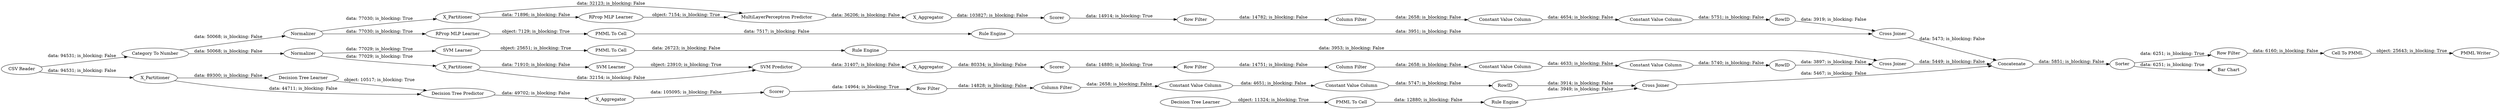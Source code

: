 digraph {
	"-3467475974308252716_52" [label=Sorter]
	"-3467475974308252716_61" [label="PMML Writer"]
	"-3467475974308252716_2" [label="Category To Number"]
	"-5497445304223979856_39" [label=Normalizer]
	"-3917086793711908401_292" [label="Constant Value Column"]
	"-3679320903106161884_39" [label=Scorer]
	"2858927908255714181_22" [label="PMML To Cell"]
	"-3014560453463621166_290" [label="Constant Value Column"]
	"-3679320903106161884_7" [label=X_Aggregator]
	"-3014560453463621166_293" [label=RowID]
	"-3917086793711908401_9" [label="Row Filter"]
	"-3014560453463621166_294" [label="Column Filter"]
	"-5497445304223979856_7" [label=X_Aggregator]
	"-5497445304223979856_2" [label=X_Partitioner]
	"-3014560453463621166_9" [label="Row Filter"]
	"-6643549244156605202_31" [label="SVM Learner"]
	"9169584525017946332_34" [label="PMML To Cell"]
	"-3467475974308252716_53" [label="Row Filter"]
	"-3917086793711908401_294" [label="Column Filter"]
	"-6643549244156605202_39" [label="Cross Joiner"]
	"-3467475974308252716_1" [label="CSV Reader"]
	"1859738886206706858_28" [label="PMML To Cell"]
	"-3467475974308252716_60" [label=Concatenate]
	"-5497445304223979856_32" [label="MultiLayerPerceptron Predictor"]
	"-3917086793711908401_293" [label=RowID]
	"9169584525017946332_33" [label="SVM Learner"]
	"-7604974222054092334_293" [label=RowID]
	"9169584525017946332_35" [label="Rule Engine"]
	"-6643549244156605202_32" [label="SVM Predictor"]
	"-6643549244156605202_7" [label=X_Aggregator]
	"-5497445304223979856_38" [label="Cross Joiner"]
	"-6643549244156605202_41" [label=Scorer]
	"-3467475974308252716_54" [label="Cell To PMML"]
	"-3679320903106161884_38" [label="Cross Joiner"]
	"-6643549244156605202_2" [label=X_Partitioner]
	"-3679320903106161884_2" [label=X_Partitioner]
	"-3014560453463621166_292" [label="Constant Value Column"]
	"-7604974222054092334_290" [label="Constant Value Column"]
	"-3679320903106161884_31" [label="Decision Tree Learner"]
	"-3467475974308252716_62" [label="Bar Chart"]
	"2858927908255714181_34" [label="Rule Engine"]
	"-7604974222054092334_292" [label="Constant Value Column"]
	"-7604974222054092334_9" [label="Row Filter"]
	"-3679320903106161884_32" [label="Decision Tree Predictor"]
	"2858927908255714181_35" [label="RProp MLP Learner"]
	"-3917086793711908401_290" [label="Constant Value Column"]
	"-7604974222054092334_294" [label="Column Filter"]
	"1859738886206706858_33" [label="Decision Tree Learner"]
	"-6643549244156605202_40" [label=Normalizer]
	"1859738886206706858_34" [label="Rule Engine"]
	"-5497445304223979856_31" [label="RProp MLP Learner"]
	"-5497445304223979856_40" [label=Scorer]
	"-6643549244156605202_7" -> "-6643549244156605202_41" [label="data: 80334; is_blocking: False"]
	"-3014560453463621166_9" -> "-3014560453463621166_294" [label="data: 14751; is_blocking: False"]
	"1859738886206706858_28" -> "1859738886206706858_34" [label="data: 12880; is_blocking: False"]
	"9169584525017946332_34" -> "9169584525017946332_35" [label="data: 26723; is_blocking: False"]
	"-5497445304223979856_7" -> "-5497445304223979856_40" [label="data: 103827; is_blocking: False"]
	"9169584525017946332_33" -> "9169584525017946332_34" [label="object: 25651; is_blocking: True"]
	"-3467475974308252716_2" -> "-5497445304223979856_39" [label="data: 50068; is_blocking: False"]
	"-6643549244156605202_40" -> "-6643549244156605202_2" [label="data: 77029; is_blocking: True"]
	"-7604974222054092334_294" -> "-7604974222054092334_290" [label="data: 2658; is_blocking: False"]
	"2858927908255714181_35" -> "2858927908255714181_22" [label="object: 7129; is_blocking: True"]
	"-3917086793711908401_292" -> "-3917086793711908401_293" [label="data: 5751; is_blocking: False"]
	"-3679320903106161884_2" -> "-3679320903106161884_32" [label="data: 44711; is_blocking: False"]
	"-3467475974308252716_53" -> "-3467475974308252716_54" [label="data: 6160; is_blocking: False"]
	"-5497445304223979856_2" -> "-5497445304223979856_32" [label="data: 32123; is_blocking: False"]
	"-3014560453463621166_294" -> "-3014560453463621166_290" [label="data: 2658; is_blocking: False"]
	"-7604974222054092334_290" -> "-7604974222054092334_292" [label="data: 4651; is_blocking: False"]
	"-7604974222054092334_9" -> "-7604974222054092334_294" [label="data: 14828; is_blocking: False"]
	"-3679320903106161884_38" -> "-3467475974308252716_60" [label="data: 5467; is_blocking: False"]
	"-3679320903106161884_39" -> "-7604974222054092334_9" [label="data: 14964; is_blocking: True"]
	"-3679320903106161884_31" -> "-3679320903106161884_32" [label="object: 10517; is_blocking: True"]
	"2858927908255714181_34" -> "-5497445304223979856_38" [label="data: 3951; is_blocking: False"]
	"-3014560453463621166_292" -> "-3014560453463621166_293" [label="data: 5740; is_blocking: False"]
	"-3917086793711908401_9" -> "-3917086793711908401_294" [label="data: 14782; is_blocking: False"]
	"-3467475974308252716_60" -> "-3467475974308252716_52" [label="data: 5851; is_blocking: False"]
	"-6643549244156605202_2" -> "-6643549244156605202_31" [label="data: 71910; is_blocking: False"]
	"-3467475974308252716_1" -> "-3467475974308252716_2" [label="data: 94531; is_blocking: False"]
	"-6643549244156605202_31" -> "-6643549244156605202_32" [label="object: 23910; is_blocking: True"]
	"9169584525017946332_35" -> "-6643549244156605202_39" [label="data: 3953; is_blocking: False"]
	"-6643549244156605202_39" -> "-3467475974308252716_60" [label="data: 5449; is_blocking: False"]
	"-5497445304223979856_40" -> "-3917086793711908401_9" [label="data: 14914; is_blocking: True"]
	"-5497445304223979856_32" -> "-5497445304223979856_7" [label="data: 36206; is_blocking: False"]
	"-7604974222054092334_292" -> "-7604974222054092334_293" [label="data: 5747; is_blocking: False"]
	"-3917086793711908401_293" -> "-5497445304223979856_38" [label="data: 3919; is_blocking: False"]
	"-3014560453463621166_293" -> "-6643549244156605202_39" [label="data: 3897; is_blocking: False"]
	"-3467475974308252716_52" -> "-3467475974308252716_62" [label="data: 6251; is_blocking: True"]
	"-3467475974308252716_52" -> "-3467475974308252716_53" [label="data: 6251; is_blocking: True"]
	"-6643549244156605202_41" -> "-3014560453463621166_9" [label="data: 14880; is_blocking: True"]
	"-3679320903106161884_2" -> "-3679320903106161884_31" [label="data: 89300; is_blocking: False"]
	"2858927908255714181_22" -> "2858927908255714181_34" [label="data: 7517; is_blocking: False"]
	"-3917086793711908401_294" -> "-3917086793711908401_290" [label="data: 2658; is_blocking: False"]
	"-6643549244156605202_40" -> "9169584525017946332_33" [label="data: 77029; is_blocking: True"]
	"-5497445304223979856_2" -> "-5497445304223979856_31" [label="data: 71896; is_blocking: False"]
	"1859738886206706858_34" -> "-3679320903106161884_38" [label="data: 3949; is_blocking: False"]
	"-3679320903106161884_7" -> "-3679320903106161884_39" [label="data: 105095; is_blocking: False"]
	"-3679320903106161884_32" -> "-3679320903106161884_7" [label="data: 49702; is_blocking: False"]
	"-5497445304223979856_39" -> "2858927908255714181_35" [label="data: 77030; is_blocking: True"]
	"-5497445304223979856_39" -> "-5497445304223979856_2" [label="data: 77030; is_blocking: True"]
	"-3014560453463621166_290" -> "-3014560453463621166_292" [label="data: 4633; is_blocking: False"]
	"-6643549244156605202_2" -> "-6643549244156605202_32" [label="data: 32154; is_blocking: False"]
	"-3917086793711908401_290" -> "-3917086793711908401_292" [label="data: 4654; is_blocking: False"]
	"-3467475974308252716_1" -> "-3679320903106161884_2" [label="data: 94531; is_blocking: False"]
	"-3467475974308252716_2" -> "-6643549244156605202_40" [label="data: 50068; is_blocking: False"]
	"-5497445304223979856_38" -> "-3467475974308252716_60" [label="data: 5473; is_blocking: False"]
	"-6643549244156605202_32" -> "-6643549244156605202_7" [label="data: 31407; is_blocking: False"]
	"-3467475974308252716_54" -> "-3467475974308252716_61" [label="object: 25643; is_blocking: True"]
	"1859738886206706858_33" -> "1859738886206706858_28" [label="object: 11324; is_blocking: True"]
	"-5497445304223979856_31" -> "-5497445304223979856_32" [label="object: 7154; is_blocking: True"]
	"-7604974222054092334_293" -> "-3679320903106161884_38" [label="data: 3914; is_blocking: False"]
	rankdir=LR
}
